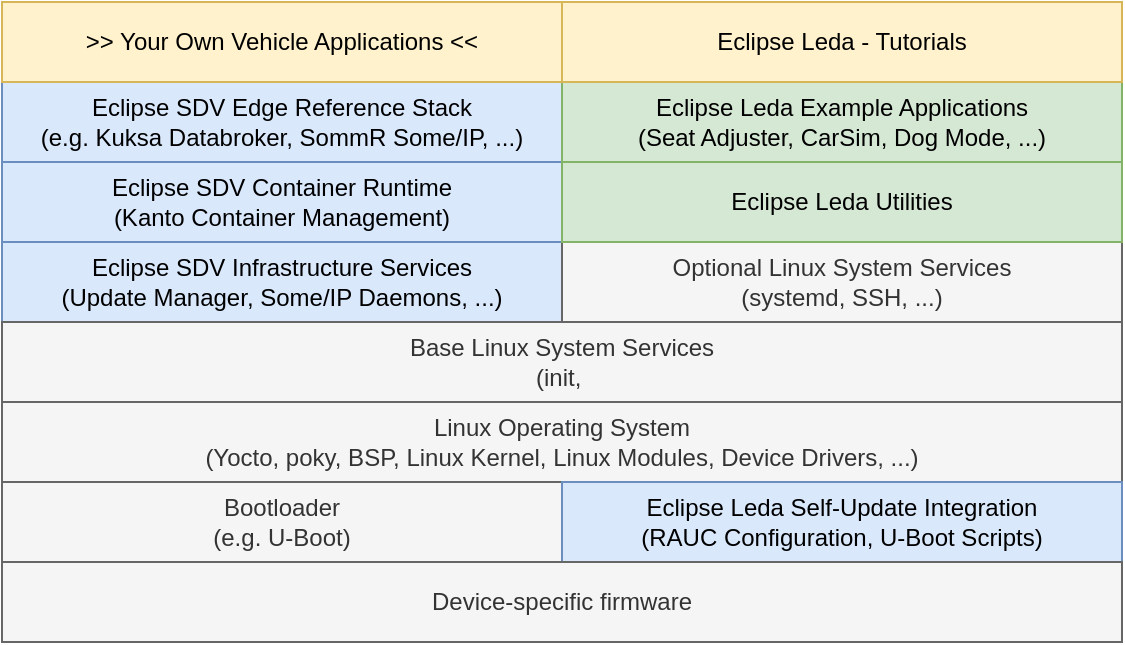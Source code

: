 <mxfile>
    <diagram id="DnxcnsMmbjipHhc27D8_" name="Page-1">
        <mxGraphModel dx="999" dy="623" grid="1" gridSize="10" guides="1" tooltips="1" connect="1" arrows="1" fold="1" page="1" pageScale="1" pageWidth="850" pageHeight="1100" math="0" shadow="0">
            <root>
                <mxCell id="0"/>
                <mxCell id="1" parent="0"/>
                <mxCell id="2" value="Linux Operating System&lt;br&gt;(Yocto, poky, BSP, Linux Kernel, Linux Modules, Device Drivers, ...)" style="rounded=0;whiteSpace=wrap;html=1;fillColor=#f5f5f5;fontColor=#333333;strokeColor=#666666;" vertex="1" parent="1">
                    <mxGeometry x="120" y="280" width="560" height="40" as="geometry"/>
                </mxCell>
                <mxCell id="4" value="Eclipse SDV Infrastructure Services&lt;br&gt;(Update Manager, Some/IP Daemons, ...)" style="rounded=0;whiteSpace=wrap;html=1;fillColor=#dae8fc;strokeColor=#6c8ebf;" vertex="1" parent="1">
                    <mxGeometry x="120" y="200" width="280" height="40" as="geometry"/>
                </mxCell>
                <mxCell id="5" value="Optional Linux System Services&lt;br&gt;(systemd, SSH, ...)" style="rounded=0;whiteSpace=wrap;html=1;fillColor=#f5f5f5;fontColor=#333333;strokeColor=#666666;" vertex="1" parent="1">
                    <mxGeometry x="400" y="200" width="280" height="40" as="geometry"/>
                </mxCell>
                <mxCell id="6" value="Bootloader&lt;br&gt;(e.g. U-Boot)" style="rounded=0;whiteSpace=wrap;html=1;fillColor=#f5f5f5;fontColor=#333333;strokeColor=#666666;" vertex="1" parent="1">
                    <mxGeometry x="120" y="320" width="280" height="40" as="geometry"/>
                </mxCell>
                <mxCell id="7" value="Eclipse Leda Self-Update Integration&lt;br&gt;(RAUC Configuration, U-Boot Scripts)" style="rounded=0;whiteSpace=wrap;html=1;fillColor=#dae8fc;strokeColor=#6c8ebf;" vertex="1" parent="1">
                    <mxGeometry x="400" y="320" width="280" height="40" as="geometry"/>
                </mxCell>
                <mxCell id="8" value="Device-specific firmware" style="rounded=0;whiteSpace=wrap;html=1;fillColor=#f5f5f5;fontColor=#333333;strokeColor=#666666;" vertex="1" parent="1">
                    <mxGeometry x="120" y="360" width="560" height="40" as="geometry"/>
                </mxCell>
                <mxCell id="9" value="Eclipse SDV Container Runtime&lt;br&gt;(Kanto Container Management)" style="rounded=0;whiteSpace=wrap;html=1;fillColor=#dae8fc;strokeColor=#6c8ebf;" vertex="1" parent="1">
                    <mxGeometry x="120" y="160" width="280" height="40" as="geometry"/>
                </mxCell>
                <mxCell id="10" value="Eclipse Leda Utilities" style="rounded=0;whiteSpace=wrap;html=1;fillColor=#d5e8d4;strokeColor=#82b366;" vertex="1" parent="1">
                    <mxGeometry x="400" y="160" width="280" height="40" as="geometry"/>
                </mxCell>
                <mxCell id="11" value="Eclipse SDV Edge Reference Stack&lt;br&gt;(e.g. Kuksa Databroker, SommR Some/IP, ...)" style="rounded=0;whiteSpace=wrap;html=1;fillColor=#dae8fc;strokeColor=#6c8ebf;" vertex="1" parent="1">
                    <mxGeometry x="120" y="120" width="280" height="40" as="geometry"/>
                </mxCell>
                <mxCell id="12" value="Eclipse Leda Example Applications&lt;br&gt;(Seat Adjuster, CarSim, Dog Mode, ...)" style="rounded=0;whiteSpace=wrap;html=1;fillColor=#d5e8d4;strokeColor=#82b366;" vertex="1" parent="1">
                    <mxGeometry x="400" y="120" width="280" height="40" as="geometry"/>
                </mxCell>
                <mxCell id="13" value="&amp;gt;&amp;gt; Your Own Vehicle Applications &amp;lt;&amp;lt;" style="rounded=0;whiteSpace=wrap;html=1;fillColor=#fff2cc;strokeColor=#d6b656;" vertex="1" parent="1">
                    <mxGeometry x="120" y="80" width="280" height="40" as="geometry"/>
                </mxCell>
                <mxCell id="14" value="Base Linux System Services&lt;br&gt;(init,&amp;nbsp;" style="rounded=0;whiteSpace=wrap;html=1;fillColor=#f5f5f5;fontColor=#333333;strokeColor=#666666;" vertex="1" parent="1">
                    <mxGeometry x="120" y="240" width="560" height="40" as="geometry"/>
                </mxCell>
                <mxCell id="16" value="Eclipse Leda - Tutorials" style="rounded=0;whiteSpace=wrap;html=1;fillColor=#fff2cc;strokeColor=#d6b656;" vertex="1" parent="1">
                    <mxGeometry x="400" y="80" width="280" height="40" as="geometry"/>
                </mxCell>
            </root>
        </mxGraphModel>
    </diagram>
</mxfile>